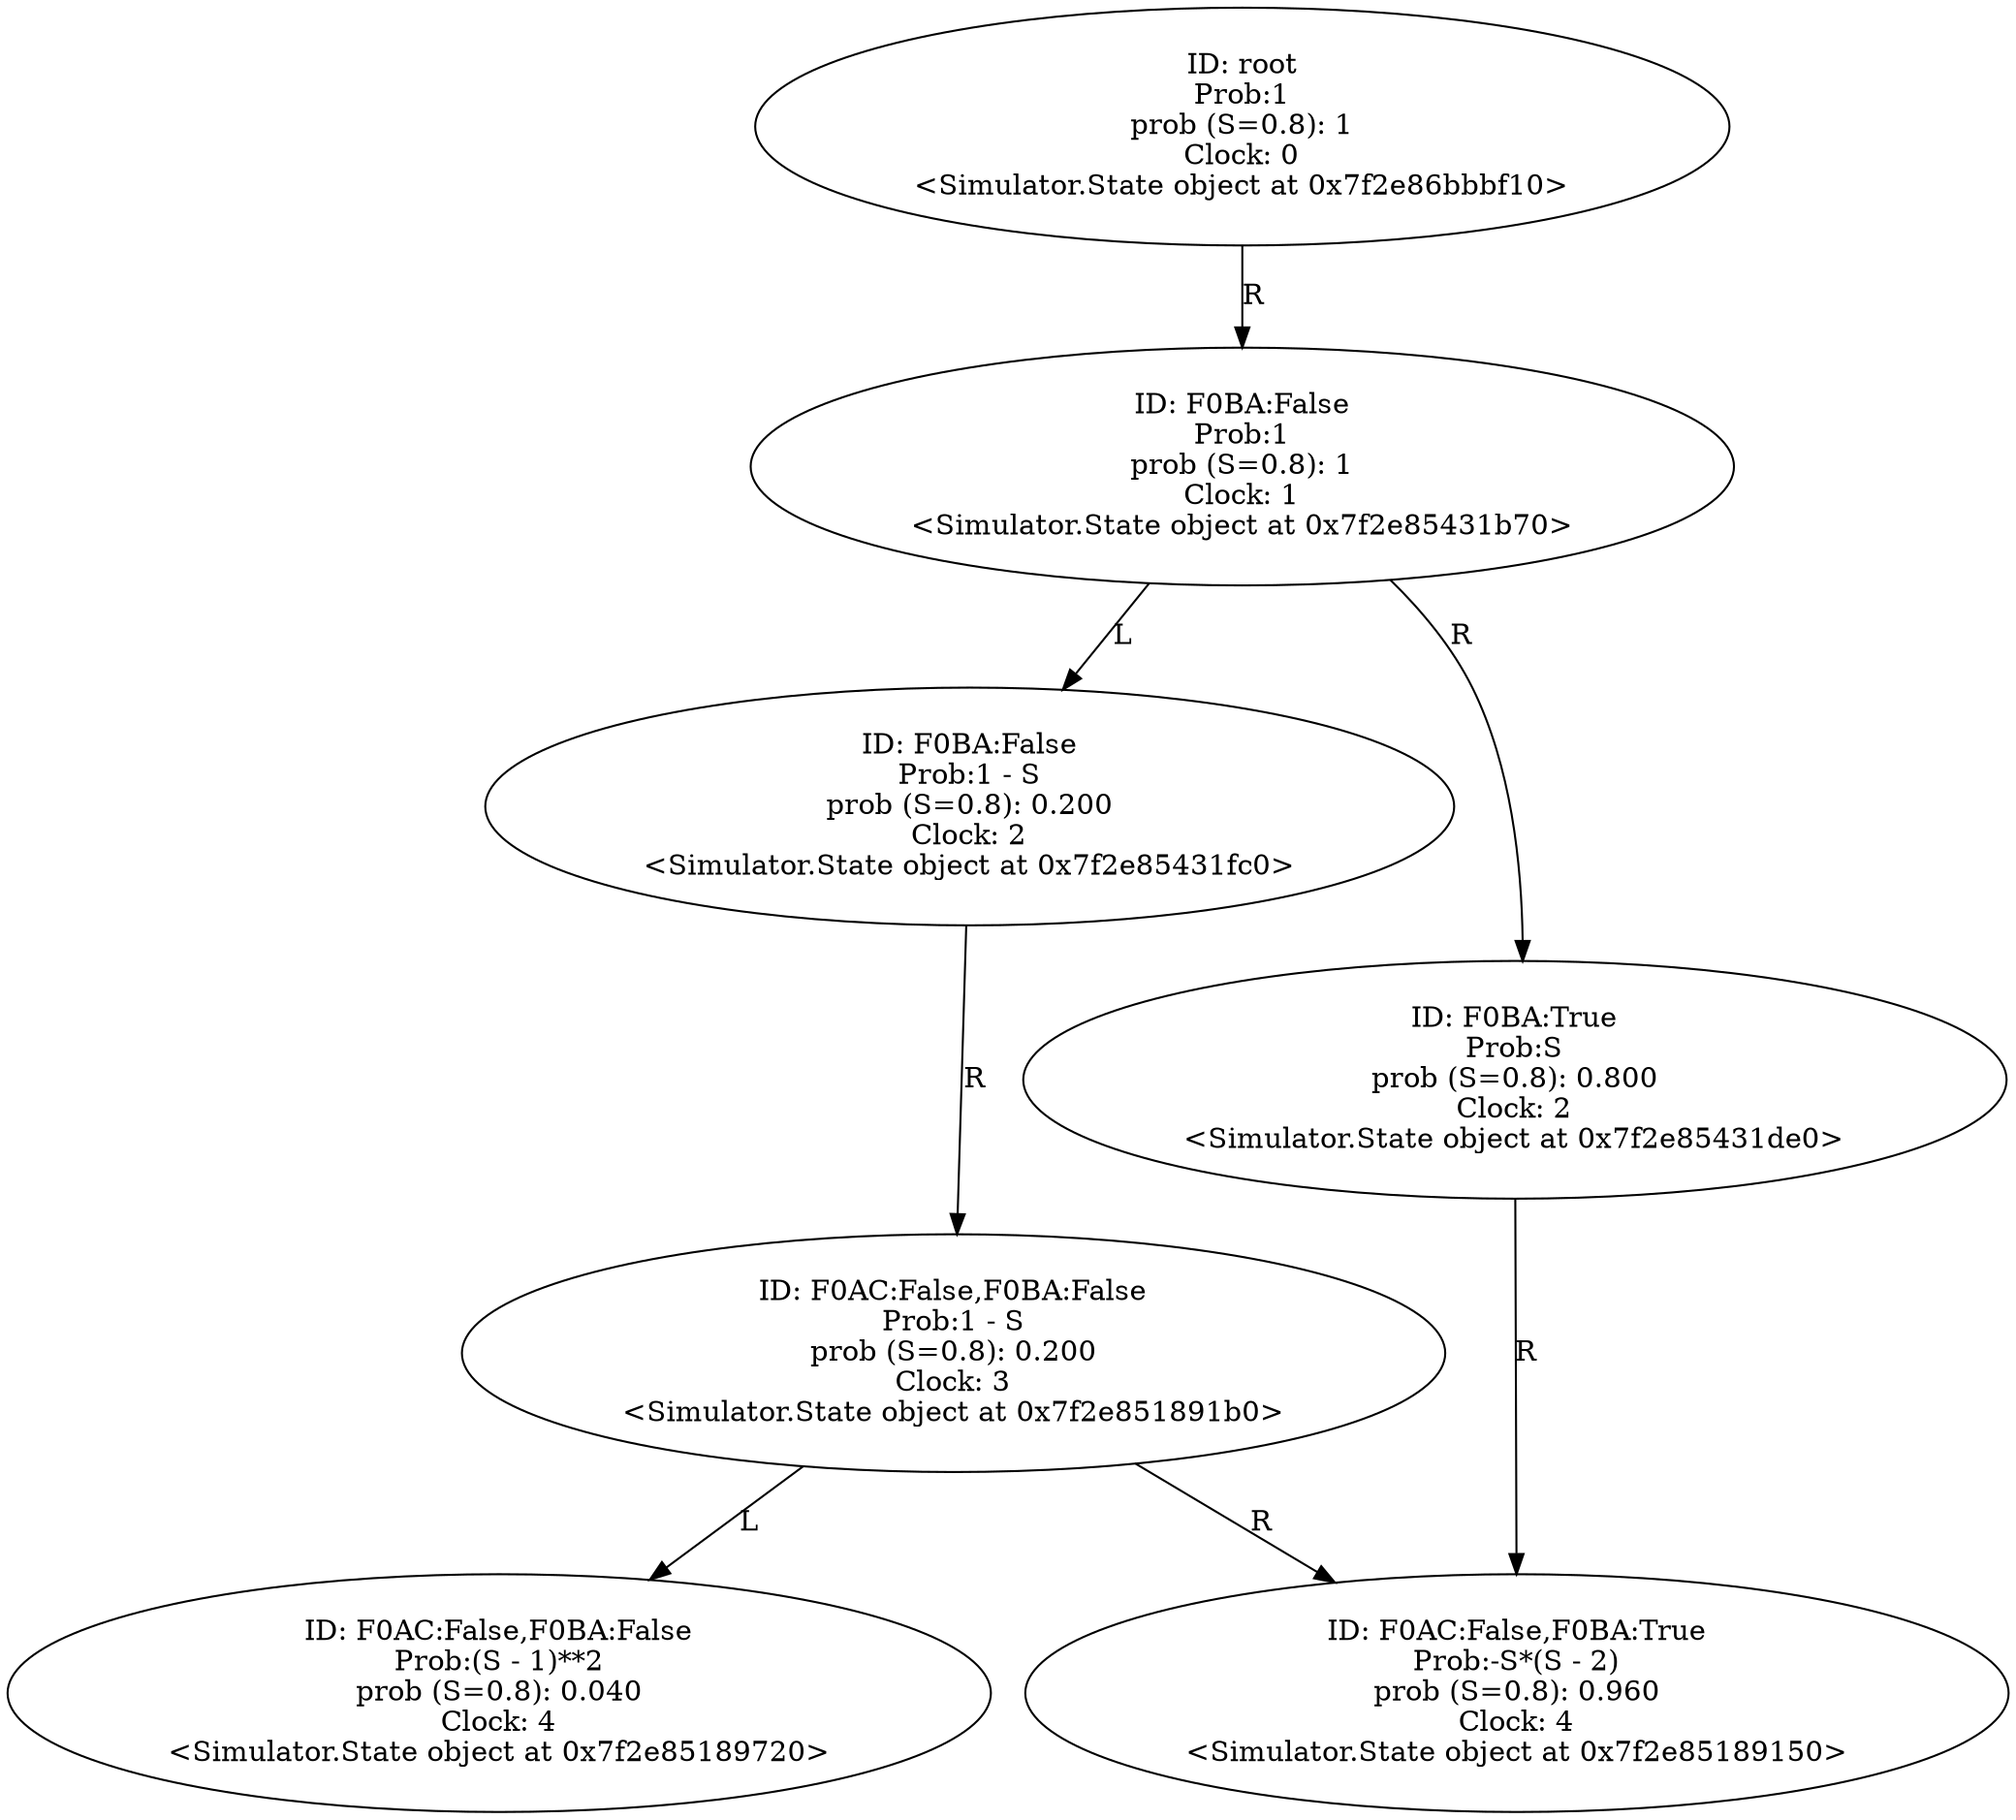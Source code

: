 digraph "./Output/Digraph" {
	<Simulator.State object at 0x7f2e86bbbf10> [label="ID: root
Prob:1
prob (S=0.8): 1
Clock: 0
<Simulator.State object at 0x7f2e86bbbf10>"]
	<Simulator.State object at 0x7f2e86bbbf10> -> <Simulator.State object at 0x7f2e85431b70> [label=R]
	<Simulator.State object at 0x7f2e85431b70> [label="ID: F0BA:False
Prob:1
prob (S=0.8): 1
Clock: 1
<Simulator.State object at 0x7f2e85431b70>"]
	<Simulator.State object at 0x7f2e85431b70> -> <Simulator.State object at 0x7f2e85431fc0> [label=L]
	<Simulator.State object at 0x7f2e85431b70> -> <Simulator.State object at 0x7f2e85431de0> [label=R]
	<Simulator.State object at 0x7f2e85431fc0> [label="ID: F0BA:False
Prob:1 - S
prob (S=0.8): 0.200
Clock: 2
<Simulator.State object at 0x7f2e85431fc0>"]
	<Simulator.State object at 0x7f2e85431fc0> -> <Simulator.State object at 0x7f2e851891b0> [label=R]
	<Simulator.State object at 0x7f2e85431de0> [label="ID: F0BA:True
Prob:S
prob (S=0.8): 0.800
Clock: 2
<Simulator.State object at 0x7f2e85431de0>"]
	<Simulator.State object at 0x7f2e85431de0> -> <Simulator.State object at 0x7f2e85189150> [label=R]
	<Simulator.State object at 0x7f2e851891b0> [label="ID: F0AC:False,F0BA:False
Prob:1 - S
prob (S=0.8): 0.200
Clock: 3
<Simulator.State object at 0x7f2e851891b0>"]
	<Simulator.State object at 0x7f2e851891b0> -> <Simulator.State object at 0x7f2e85189720> [label=L]
	<Simulator.State object at 0x7f2e851891b0> -> <Simulator.State object at 0x7f2e85189150> [label=R]
	<Simulator.State object at 0x7f2e85189150> [label="ID: F0AC:False,F0BA:True
Prob:-S*(S - 2)
prob (S=0.8): 0.960
Clock: 4
<Simulator.State object at 0x7f2e85189150>"]
	<Simulator.State object at 0x7f2e85189720> [label="ID: F0AC:False,F0BA:False
Prob:(S - 1)**2
prob (S=0.8): 0.040
Clock: 4
<Simulator.State object at 0x7f2e85189720>"]
}
